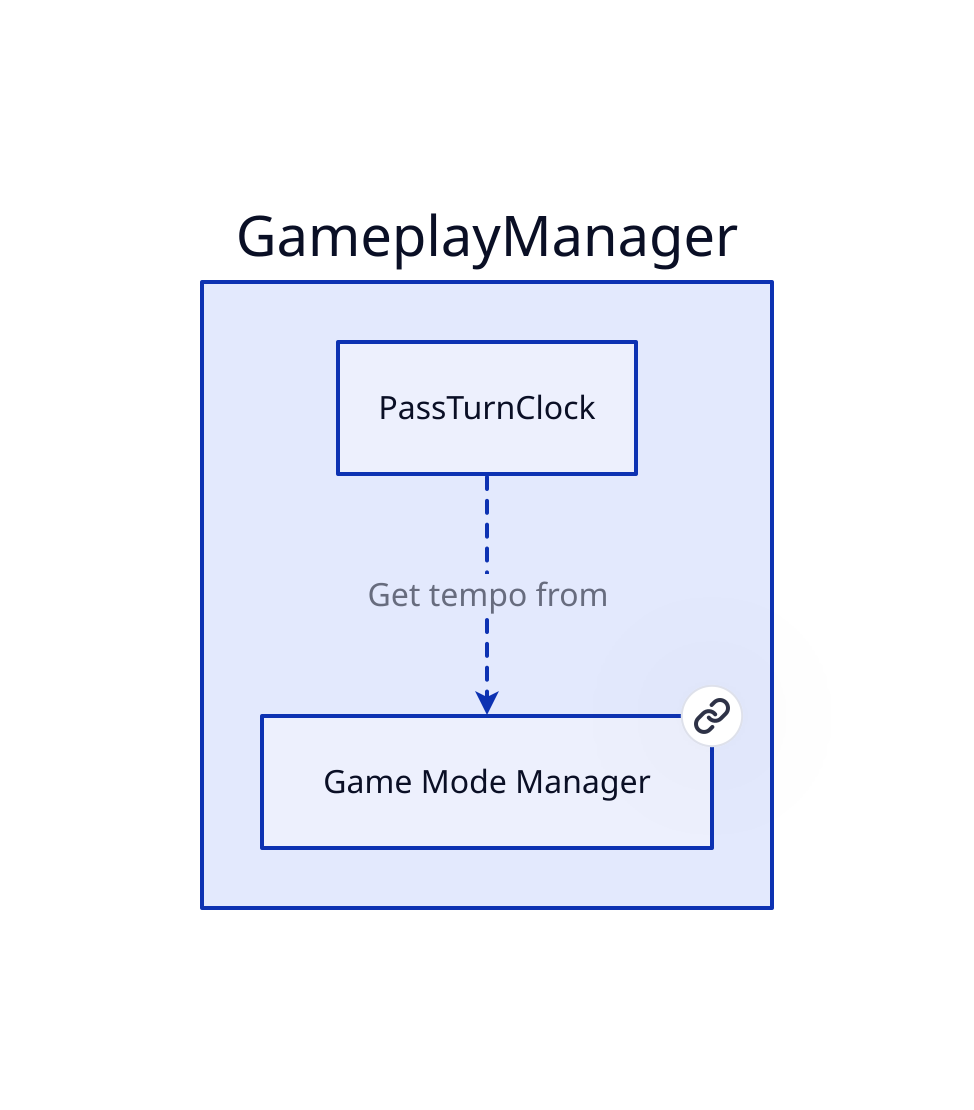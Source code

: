 # Nodes :
GameplayManager: {
    GameModeManager: Game Mode Manager {
       link: GameModeManager
    }
}

# Links :
GameplayManager.PassTurnClock -> GameplayManager.GameModeManager: Get tempo from {style.stroke-dash: 3
source-arrowhead: {}
target-arrowhead: {shape: arrow}
}
